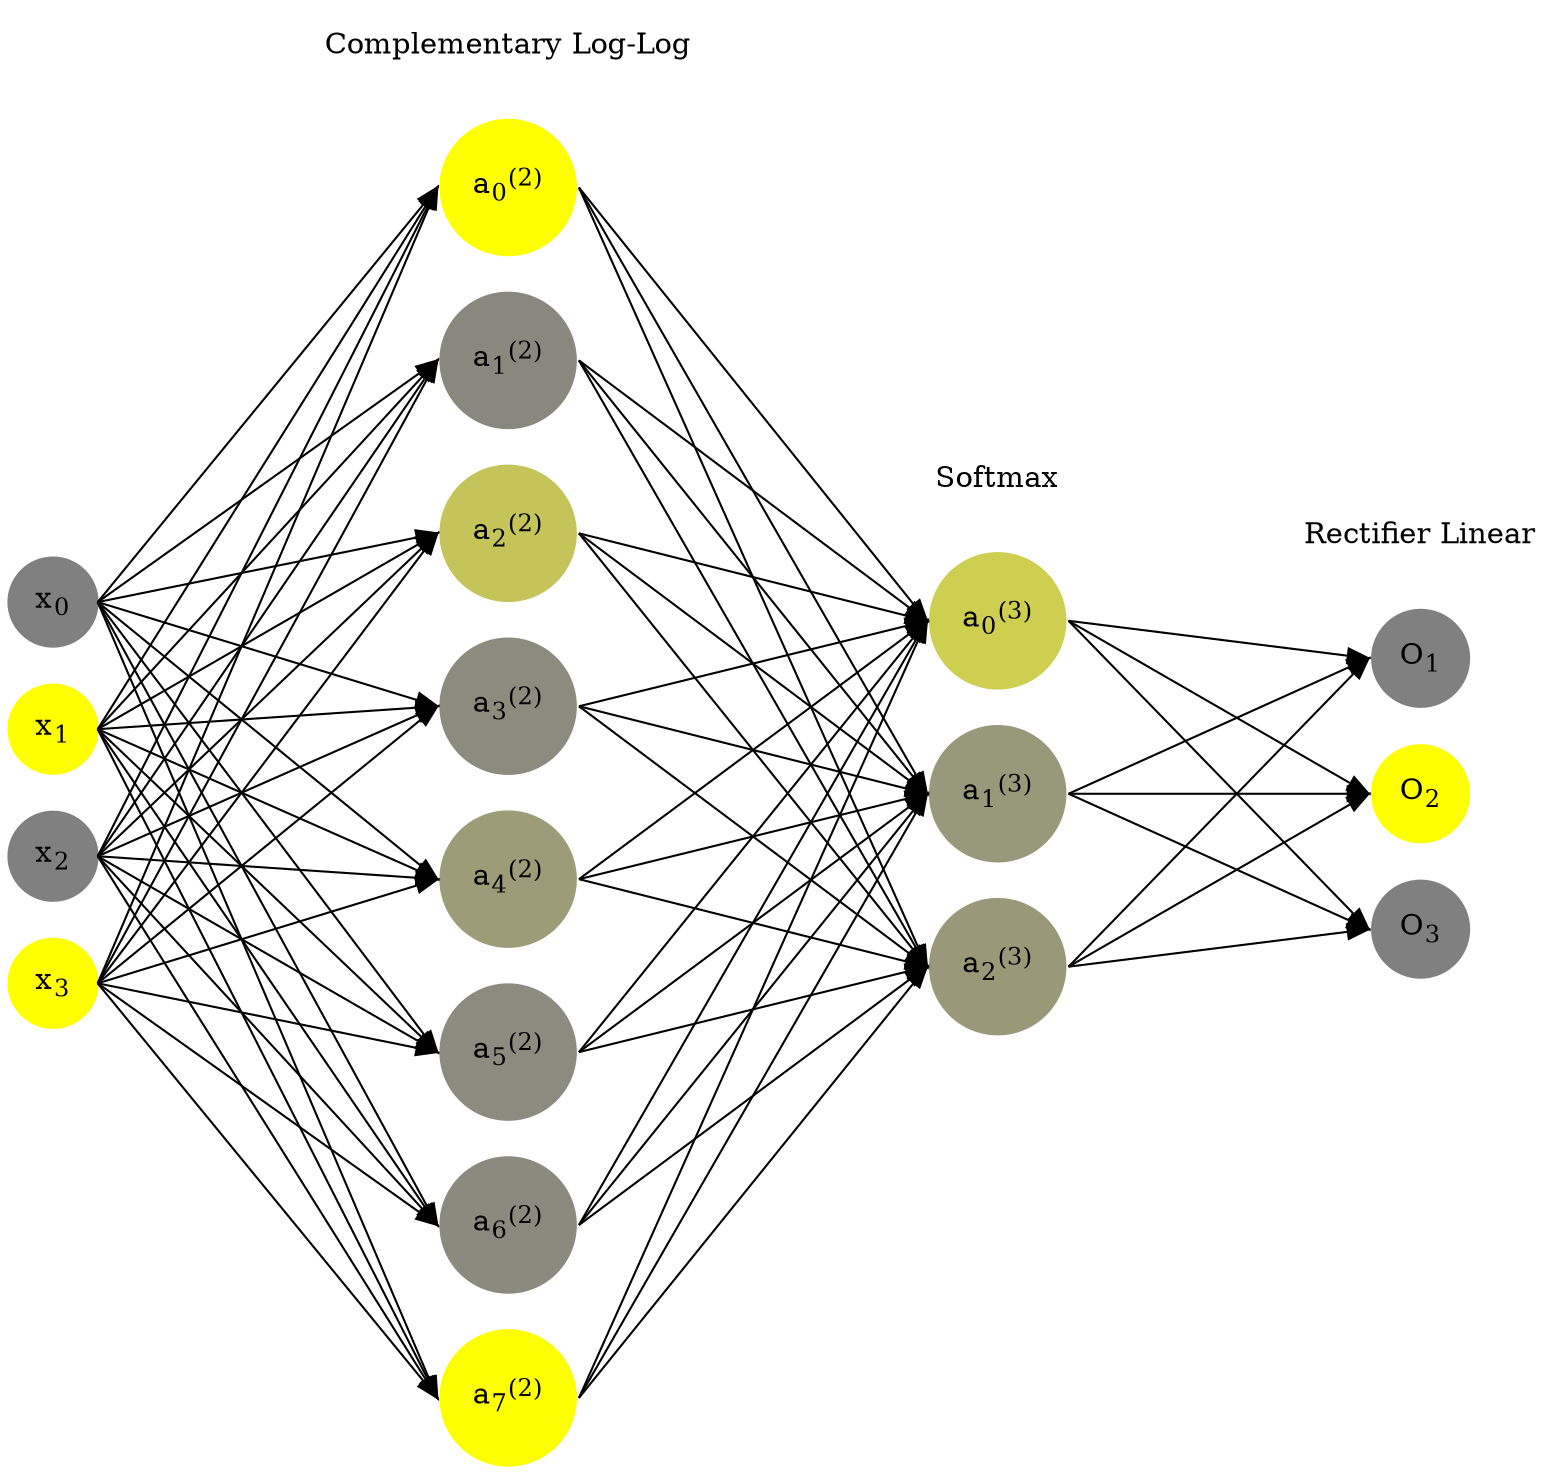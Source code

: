 digraph G {
	rankdir = LR;
	splines=false;
	edge[style=invis];
	ranksep= 1.4;
	{
	node [shape=circle, color="0.1667, 0.0, 0.5", style=filled, fillcolor="0.1667, 0.0, 0.5"];
	x0 [label=<x<sub>0</sub>>];
	}
	{
	node [shape=circle, color="0.1667, 1.0, 1.0", style=filled, fillcolor="0.1667, 1.0, 1.0"];
	x1 [label=<x<sub>1</sub>>];
	}
	{
	node [shape=circle, color="0.1667, 0.0, 0.5", style=filled, fillcolor="0.1667, 0.0, 0.5"];
	x2 [label=<x<sub>2</sub>>];
	}
	{
	node [shape=circle, color="0.1667, 1.0, 1.0", style=filled, fillcolor="0.1667, 1.0, 1.0"];
	x3 [label=<x<sub>3</sub>>];
	}
	{
	node [shape=circle, color="0.1667, 1.000000, 1.000000", style=filled, fillcolor="0.1667, 1.000000, 1.000000"];
	a02 [label=<a<sub>0</sub><sup>(2)</sup>>];
	}
	{
	node [shape=circle, color="0.1667, 0.065450, 0.532725", style=filled, fillcolor="0.1667, 0.065450, 0.532725"];
	a12 [label=<a<sub>1</sub><sup>(2)</sup>>];
	}
	{
	node [shape=circle, color="0.1667, 0.538794, 0.769397", style=filled, fillcolor="0.1667, 0.538794, 0.769397"];
	a22 [label=<a<sub>2</sub><sup>(2)</sup>>];
	}
	{
	node [shape=circle, color="0.1667, 0.099237, 0.549619", style=filled, fillcolor="0.1667, 0.099237, 0.549619"];
	a32 [label=<a<sub>3</sub><sup>(2)</sup>>];
	}
	{
	node [shape=circle, color="0.1667, 0.224946, 0.612473", style=filled, fillcolor="0.1667, 0.224946, 0.612473"];
	a42 [label=<a<sub>4</sub><sup>(2)</sup>>];
	}
	{
	node [shape=circle, color="0.1667, 0.086949, 0.543475", style=filled, fillcolor="0.1667, 0.086949, 0.543475"];
	a52 [label=<a<sub>5</sub><sup>(2)</sup>>];
	}
	{
	node [shape=circle, color="0.1667, 0.084298, 0.542149", style=filled, fillcolor="0.1667, 0.084298, 0.542149"];
	a62 [label=<a<sub>6</sub><sup>(2)</sup>>];
	}
	{
	node [shape=circle, color="0.1667, 0.987124, 0.993562", style=filled, fillcolor="0.1667, 0.987124, 0.993562"];
	a72 [label=<a<sub>7</sub><sup>(2)</sup>>];
	}
	{
	node [shape=circle, color="0.1667, 0.612066, 0.806033", style=filled, fillcolor="0.1667, 0.612066, 0.806033"];
	a03 [label=<a<sub>0</sub><sup>(3)</sup>>];
	}
	{
	node [shape=circle, color="0.1667, 0.188296, 0.594148", style=filled, fillcolor="0.1667, 0.188296, 0.594148"];
	a13 [label=<a<sub>1</sub><sup>(3)</sup>>];
	}
	{
	node [shape=circle, color="0.1667, 0.199638, 0.599819", style=filled, fillcolor="0.1667, 0.199638, 0.599819"];
	a23 [label=<a<sub>2</sub><sup>(3)</sup>>];
	}
	{
	node [shape=circle, color="0.1667, 0.0, 0.5", style=filled, fillcolor="0.1667, 0.0, 0.5"];
	O1 [label=<O<sub>1</sub>>];
	}
	{
	node [shape=circle, color="0.1667, 1.0, 1.0", style=filled, fillcolor="0.1667, 1.0, 1.0"];
	O2 [label=<O<sub>2</sub>>];
	}
	{
	node [shape=circle, color="0.1667, 0.0, 0.5", style=filled, fillcolor="0.1667, 0.0, 0.5"];
	O3 [label=<O<sub>3</sub>>];
	}
	{
	rank=same;
	x0->x1->x2->x3;
	}
	{
	rank=same;
	a02->a12->a22->a32->a42->a52->a62->a72;
	}
	{
	rank=same;
	a03->a13->a23;
	}
	{
	rank=same;
	O1->O2->O3;
	}
	l1 [shape=plaintext,label="Complementary Log-Log"];
	l1->a02;
	{rank=same; l1;a02};
	l2 [shape=plaintext,label="Softmax"];
	l2->a03;
	{rank=same; l2;a03};
	l3 [shape=plaintext,label="Rectifier Linear"];
	l3->O1;
	{rank=same; l3;O1};
edge[style=solid, tailport=e, headport=w];
	{x0;x1;x2;x3} -> {a02;a12;a22;a32;a42;a52;a62;a72};
	{a02;a12;a22;a32;a42;a52;a62;a72} -> {a03;a13;a23};
	{a03;a13;a23} -> {O1,O2,O3};
}